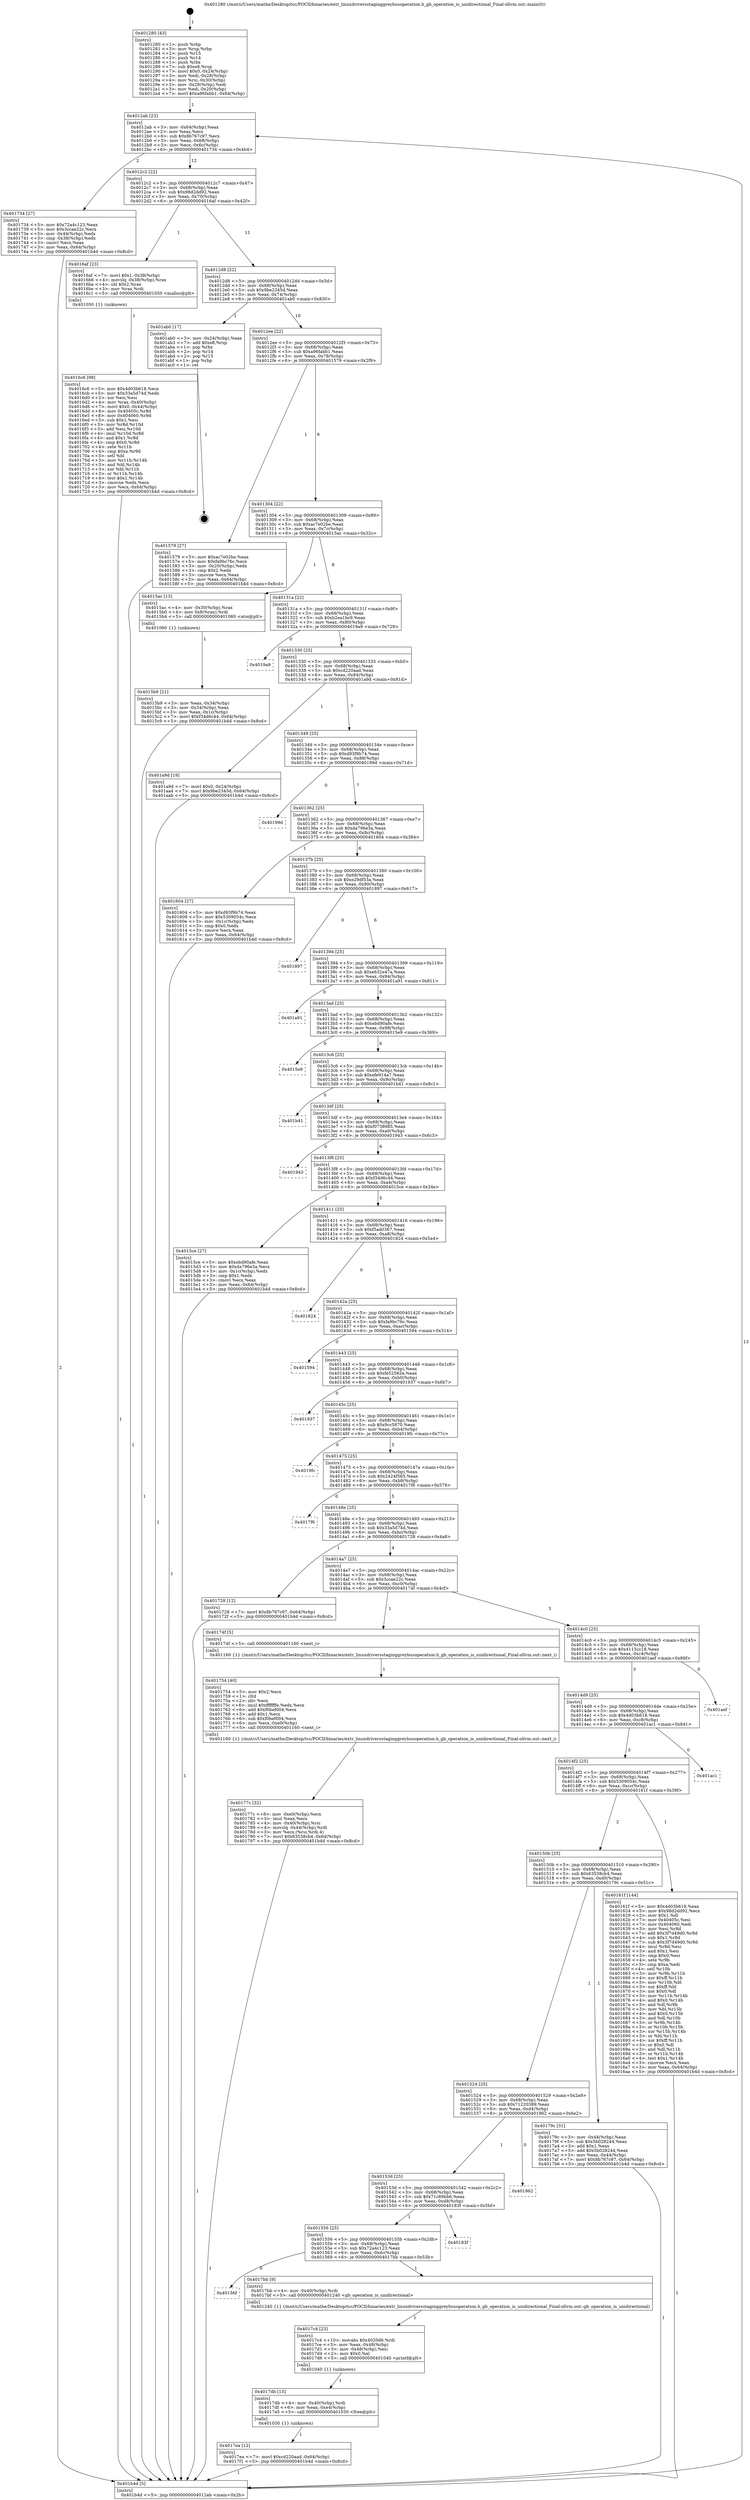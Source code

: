 digraph "0x401280" {
  label = "0x401280 (/mnt/c/Users/mathe/Desktop/tcc/POCII/binaries/extr_linuxdriversstaginggreybusoperation.h_gb_operation_is_unidirectional_Final-ollvm.out::main(0))"
  labelloc = "t"
  node[shape=record]

  Entry [label="",width=0.3,height=0.3,shape=circle,fillcolor=black,style=filled]
  "0x4012ab" [label="{
     0x4012ab [23]\l
     | [instrs]\l
     &nbsp;&nbsp;0x4012ab \<+3\>: mov -0x64(%rbp),%eax\l
     &nbsp;&nbsp;0x4012ae \<+2\>: mov %eax,%ecx\l
     &nbsp;&nbsp;0x4012b0 \<+6\>: sub $0x8b767c97,%ecx\l
     &nbsp;&nbsp;0x4012b6 \<+3\>: mov %eax,-0x68(%rbp)\l
     &nbsp;&nbsp;0x4012b9 \<+3\>: mov %ecx,-0x6c(%rbp)\l
     &nbsp;&nbsp;0x4012bc \<+6\>: je 0000000000401734 \<main+0x4b4\>\l
  }"]
  "0x401734" [label="{
     0x401734 [27]\l
     | [instrs]\l
     &nbsp;&nbsp;0x401734 \<+5\>: mov $0x72a4c123,%eax\l
     &nbsp;&nbsp;0x401739 \<+5\>: mov $0x3ccae22c,%ecx\l
     &nbsp;&nbsp;0x40173e \<+3\>: mov -0x44(%rbp),%edx\l
     &nbsp;&nbsp;0x401741 \<+3\>: cmp -0x38(%rbp),%edx\l
     &nbsp;&nbsp;0x401744 \<+3\>: cmovl %ecx,%eax\l
     &nbsp;&nbsp;0x401747 \<+3\>: mov %eax,-0x64(%rbp)\l
     &nbsp;&nbsp;0x40174a \<+5\>: jmp 0000000000401b4d \<main+0x8cd\>\l
  }"]
  "0x4012c2" [label="{
     0x4012c2 [22]\l
     | [instrs]\l
     &nbsp;&nbsp;0x4012c2 \<+5\>: jmp 00000000004012c7 \<main+0x47\>\l
     &nbsp;&nbsp;0x4012c7 \<+3\>: mov -0x68(%rbp),%eax\l
     &nbsp;&nbsp;0x4012ca \<+5\>: sub $0x98d2dd92,%eax\l
     &nbsp;&nbsp;0x4012cf \<+3\>: mov %eax,-0x70(%rbp)\l
     &nbsp;&nbsp;0x4012d2 \<+6\>: je 00000000004016af \<main+0x42f\>\l
  }"]
  Exit [label="",width=0.3,height=0.3,shape=circle,fillcolor=black,style=filled,peripheries=2]
  "0x4016af" [label="{
     0x4016af [23]\l
     | [instrs]\l
     &nbsp;&nbsp;0x4016af \<+7\>: movl $0x1,-0x38(%rbp)\l
     &nbsp;&nbsp;0x4016b6 \<+4\>: movslq -0x38(%rbp),%rax\l
     &nbsp;&nbsp;0x4016ba \<+4\>: shl $0x2,%rax\l
     &nbsp;&nbsp;0x4016be \<+3\>: mov %rax,%rdi\l
     &nbsp;&nbsp;0x4016c1 \<+5\>: call 0000000000401050 \<malloc@plt\>\l
     | [calls]\l
     &nbsp;&nbsp;0x401050 \{1\} (unknown)\l
  }"]
  "0x4012d8" [label="{
     0x4012d8 [22]\l
     | [instrs]\l
     &nbsp;&nbsp;0x4012d8 \<+5\>: jmp 00000000004012dd \<main+0x5d\>\l
     &nbsp;&nbsp;0x4012dd \<+3\>: mov -0x68(%rbp),%eax\l
     &nbsp;&nbsp;0x4012e0 \<+5\>: sub $0x9be2345d,%eax\l
     &nbsp;&nbsp;0x4012e5 \<+3\>: mov %eax,-0x74(%rbp)\l
     &nbsp;&nbsp;0x4012e8 \<+6\>: je 0000000000401ab0 \<main+0x830\>\l
  }"]
  "0x4017ea" [label="{
     0x4017ea [12]\l
     | [instrs]\l
     &nbsp;&nbsp;0x4017ea \<+7\>: movl $0xcd220aad,-0x64(%rbp)\l
     &nbsp;&nbsp;0x4017f1 \<+5\>: jmp 0000000000401b4d \<main+0x8cd\>\l
  }"]
  "0x401ab0" [label="{
     0x401ab0 [17]\l
     | [instrs]\l
     &nbsp;&nbsp;0x401ab0 \<+3\>: mov -0x24(%rbp),%eax\l
     &nbsp;&nbsp;0x401ab3 \<+7\>: add $0xe8,%rsp\l
     &nbsp;&nbsp;0x401aba \<+1\>: pop %rbx\l
     &nbsp;&nbsp;0x401abb \<+2\>: pop %r14\l
     &nbsp;&nbsp;0x401abd \<+2\>: pop %r15\l
     &nbsp;&nbsp;0x401abf \<+1\>: pop %rbp\l
     &nbsp;&nbsp;0x401ac0 \<+1\>: ret\l
  }"]
  "0x4012ee" [label="{
     0x4012ee [22]\l
     | [instrs]\l
     &nbsp;&nbsp;0x4012ee \<+5\>: jmp 00000000004012f3 \<main+0x73\>\l
     &nbsp;&nbsp;0x4012f3 \<+3\>: mov -0x68(%rbp),%eax\l
     &nbsp;&nbsp;0x4012f6 \<+5\>: sub $0xa96fabb1,%eax\l
     &nbsp;&nbsp;0x4012fb \<+3\>: mov %eax,-0x78(%rbp)\l
     &nbsp;&nbsp;0x4012fe \<+6\>: je 0000000000401579 \<main+0x2f9\>\l
  }"]
  "0x4017db" [label="{
     0x4017db [15]\l
     | [instrs]\l
     &nbsp;&nbsp;0x4017db \<+4\>: mov -0x40(%rbp),%rdi\l
     &nbsp;&nbsp;0x4017df \<+6\>: mov %eax,-0xe4(%rbp)\l
     &nbsp;&nbsp;0x4017e5 \<+5\>: call 0000000000401030 \<free@plt\>\l
     | [calls]\l
     &nbsp;&nbsp;0x401030 \{1\} (unknown)\l
  }"]
  "0x401579" [label="{
     0x401579 [27]\l
     | [instrs]\l
     &nbsp;&nbsp;0x401579 \<+5\>: mov $0xac7e02be,%eax\l
     &nbsp;&nbsp;0x40157e \<+5\>: mov $0xfa9bc76c,%ecx\l
     &nbsp;&nbsp;0x401583 \<+3\>: mov -0x20(%rbp),%edx\l
     &nbsp;&nbsp;0x401586 \<+3\>: cmp $0x2,%edx\l
     &nbsp;&nbsp;0x401589 \<+3\>: cmovne %ecx,%eax\l
     &nbsp;&nbsp;0x40158c \<+3\>: mov %eax,-0x64(%rbp)\l
     &nbsp;&nbsp;0x40158f \<+5\>: jmp 0000000000401b4d \<main+0x8cd\>\l
  }"]
  "0x401304" [label="{
     0x401304 [22]\l
     | [instrs]\l
     &nbsp;&nbsp;0x401304 \<+5\>: jmp 0000000000401309 \<main+0x89\>\l
     &nbsp;&nbsp;0x401309 \<+3\>: mov -0x68(%rbp),%eax\l
     &nbsp;&nbsp;0x40130c \<+5\>: sub $0xac7e02be,%eax\l
     &nbsp;&nbsp;0x401311 \<+3\>: mov %eax,-0x7c(%rbp)\l
     &nbsp;&nbsp;0x401314 \<+6\>: je 00000000004015ac \<main+0x32c\>\l
  }"]
  "0x401b4d" [label="{
     0x401b4d [5]\l
     | [instrs]\l
     &nbsp;&nbsp;0x401b4d \<+5\>: jmp 00000000004012ab \<main+0x2b\>\l
  }"]
  "0x401280" [label="{
     0x401280 [43]\l
     | [instrs]\l
     &nbsp;&nbsp;0x401280 \<+1\>: push %rbp\l
     &nbsp;&nbsp;0x401281 \<+3\>: mov %rsp,%rbp\l
     &nbsp;&nbsp;0x401284 \<+2\>: push %r15\l
     &nbsp;&nbsp;0x401286 \<+2\>: push %r14\l
     &nbsp;&nbsp;0x401288 \<+1\>: push %rbx\l
     &nbsp;&nbsp;0x401289 \<+7\>: sub $0xe8,%rsp\l
     &nbsp;&nbsp;0x401290 \<+7\>: movl $0x0,-0x24(%rbp)\l
     &nbsp;&nbsp;0x401297 \<+3\>: mov %edi,-0x28(%rbp)\l
     &nbsp;&nbsp;0x40129a \<+4\>: mov %rsi,-0x30(%rbp)\l
     &nbsp;&nbsp;0x40129e \<+3\>: mov -0x28(%rbp),%edi\l
     &nbsp;&nbsp;0x4012a1 \<+3\>: mov %edi,-0x20(%rbp)\l
     &nbsp;&nbsp;0x4012a4 \<+7\>: movl $0xa96fabb1,-0x64(%rbp)\l
  }"]
  "0x4017c4" [label="{
     0x4017c4 [23]\l
     | [instrs]\l
     &nbsp;&nbsp;0x4017c4 \<+10\>: movabs $0x4020d6,%rdi\l
     &nbsp;&nbsp;0x4017ce \<+3\>: mov %eax,-0x48(%rbp)\l
     &nbsp;&nbsp;0x4017d1 \<+3\>: mov -0x48(%rbp),%esi\l
     &nbsp;&nbsp;0x4017d4 \<+2\>: mov $0x0,%al\l
     &nbsp;&nbsp;0x4017d6 \<+5\>: call 0000000000401040 \<printf@plt\>\l
     | [calls]\l
     &nbsp;&nbsp;0x401040 \{1\} (unknown)\l
  }"]
  "0x4015ac" [label="{
     0x4015ac [13]\l
     | [instrs]\l
     &nbsp;&nbsp;0x4015ac \<+4\>: mov -0x30(%rbp),%rax\l
     &nbsp;&nbsp;0x4015b0 \<+4\>: mov 0x8(%rax),%rdi\l
     &nbsp;&nbsp;0x4015b4 \<+5\>: call 0000000000401060 \<atoi@plt\>\l
     | [calls]\l
     &nbsp;&nbsp;0x401060 \{1\} (unknown)\l
  }"]
  "0x40131a" [label="{
     0x40131a [22]\l
     | [instrs]\l
     &nbsp;&nbsp;0x40131a \<+5\>: jmp 000000000040131f \<main+0x9f\>\l
     &nbsp;&nbsp;0x40131f \<+3\>: mov -0x68(%rbp),%eax\l
     &nbsp;&nbsp;0x401322 \<+5\>: sub $0xb2ea1bc9,%eax\l
     &nbsp;&nbsp;0x401327 \<+3\>: mov %eax,-0x80(%rbp)\l
     &nbsp;&nbsp;0x40132a \<+6\>: je 00000000004019a9 \<main+0x729\>\l
  }"]
  "0x4015b9" [label="{
     0x4015b9 [21]\l
     | [instrs]\l
     &nbsp;&nbsp;0x4015b9 \<+3\>: mov %eax,-0x34(%rbp)\l
     &nbsp;&nbsp;0x4015bc \<+3\>: mov -0x34(%rbp),%eax\l
     &nbsp;&nbsp;0x4015bf \<+3\>: mov %eax,-0x1c(%rbp)\l
     &nbsp;&nbsp;0x4015c2 \<+7\>: movl $0xf34d6c44,-0x64(%rbp)\l
     &nbsp;&nbsp;0x4015c9 \<+5\>: jmp 0000000000401b4d \<main+0x8cd\>\l
  }"]
  "0x40156f" [label="{
     0x40156f\l
  }", style=dashed]
  "0x4019a9" [label="{
     0x4019a9\l
  }", style=dashed]
  "0x401330" [label="{
     0x401330 [25]\l
     | [instrs]\l
     &nbsp;&nbsp;0x401330 \<+5\>: jmp 0000000000401335 \<main+0xb5\>\l
     &nbsp;&nbsp;0x401335 \<+3\>: mov -0x68(%rbp),%eax\l
     &nbsp;&nbsp;0x401338 \<+5\>: sub $0xcd220aad,%eax\l
     &nbsp;&nbsp;0x40133d \<+6\>: mov %eax,-0x84(%rbp)\l
     &nbsp;&nbsp;0x401343 \<+6\>: je 0000000000401a9d \<main+0x81d\>\l
  }"]
  "0x4017bb" [label="{
     0x4017bb [9]\l
     | [instrs]\l
     &nbsp;&nbsp;0x4017bb \<+4\>: mov -0x40(%rbp),%rdi\l
     &nbsp;&nbsp;0x4017bf \<+5\>: call 0000000000401240 \<gb_operation_is_unidirectional\>\l
     | [calls]\l
     &nbsp;&nbsp;0x401240 \{1\} (/mnt/c/Users/mathe/Desktop/tcc/POCII/binaries/extr_linuxdriversstaginggreybusoperation.h_gb_operation_is_unidirectional_Final-ollvm.out::gb_operation_is_unidirectional)\l
  }"]
  "0x401a9d" [label="{
     0x401a9d [19]\l
     | [instrs]\l
     &nbsp;&nbsp;0x401a9d \<+7\>: movl $0x0,-0x24(%rbp)\l
     &nbsp;&nbsp;0x401aa4 \<+7\>: movl $0x9be2345d,-0x64(%rbp)\l
     &nbsp;&nbsp;0x401aab \<+5\>: jmp 0000000000401b4d \<main+0x8cd\>\l
  }"]
  "0x401349" [label="{
     0x401349 [25]\l
     | [instrs]\l
     &nbsp;&nbsp;0x401349 \<+5\>: jmp 000000000040134e \<main+0xce\>\l
     &nbsp;&nbsp;0x40134e \<+3\>: mov -0x68(%rbp),%eax\l
     &nbsp;&nbsp;0x401351 \<+5\>: sub $0xd93f9b74,%eax\l
     &nbsp;&nbsp;0x401356 \<+6\>: mov %eax,-0x88(%rbp)\l
     &nbsp;&nbsp;0x40135c \<+6\>: je 000000000040199d \<main+0x71d\>\l
  }"]
  "0x401556" [label="{
     0x401556 [25]\l
     | [instrs]\l
     &nbsp;&nbsp;0x401556 \<+5\>: jmp 000000000040155b \<main+0x2db\>\l
     &nbsp;&nbsp;0x40155b \<+3\>: mov -0x68(%rbp),%eax\l
     &nbsp;&nbsp;0x40155e \<+5\>: sub $0x72a4c123,%eax\l
     &nbsp;&nbsp;0x401563 \<+6\>: mov %eax,-0xdc(%rbp)\l
     &nbsp;&nbsp;0x401569 \<+6\>: je 00000000004017bb \<main+0x53b\>\l
  }"]
  "0x40199d" [label="{
     0x40199d\l
  }", style=dashed]
  "0x401362" [label="{
     0x401362 [25]\l
     | [instrs]\l
     &nbsp;&nbsp;0x401362 \<+5\>: jmp 0000000000401367 \<main+0xe7\>\l
     &nbsp;&nbsp;0x401367 \<+3\>: mov -0x68(%rbp),%eax\l
     &nbsp;&nbsp;0x40136a \<+5\>: sub $0xda796e3a,%eax\l
     &nbsp;&nbsp;0x40136f \<+6\>: mov %eax,-0x8c(%rbp)\l
     &nbsp;&nbsp;0x401375 \<+6\>: je 0000000000401604 \<main+0x384\>\l
  }"]
  "0x40183f" [label="{
     0x40183f\l
  }", style=dashed]
  "0x401604" [label="{
     0x401604 [27]\l
     | [instrs]\l
     &nbsp;&nbsp;0x401604 \<+5\>: mov $0xd93f9b74,%eax\l
     &nbsp;&nbsp;0x401609 \<+5\>: mov $0x5309054c,%ecx\l
     &nbsp;&nbsp;0x40160e \<+3\>: mov -0x1c(%rbp),%edx\l
     &nbsp;&nbsp;0x401611 \<+3\>: cmp $0x0,%edx\l
     &nbsp;&nbsp;0x401614 \<+3\>: cmove %ecx,%eax\l
     &nbsp;&nbsp;0x401617 \<+3\>: mov %eax,-0x64(%rbp)\l
     &nbsp;&nbsp;0x40161a \<+5\>: jmp 0000000000401b4d \<main+0x8cd\>\l
  }"]
  "0x40137b" [label="{
     0x40137b [25]\l
     | [instrs]\l
     &nbsp;&nbsp;0x40137b \<+5\>: jmp 0000000000401380 \<main+0x100\>\l
     &nbsp;&nbsp;0x401380 \<+3\>: mov -0x68(%rbp),%eax\l
     &nbsp;&nbsp;0x401383 \<+5\>: sub $0xe29df53a,%eax\l
     &nbsp;&nbsp;0x401388 \<+6\>: mov %eax,-0x90(%rbp)\l
     &nbsp;&nbsp;0x40138e \<+6\>: je 0000000000401897 \<main+0x617\>\l
  }"]
  "0x40153d" [label="{
     0x40153d [25]\l
     | [instrs]\l
     &nbsp;&nbsp;0x40153d \<+5\>: jmp 0000000000401542 \<main+0x2c2\>\l
     &nbsp;&nbsp;0x401542 \<+3\>: mov -0x68(%rbp),%eax\l
     &nbsp;&nbsp;0x401545 \<+5\>: sub $0x71c89bb6,%eax\l
     &nbsp;&nbsp;0x40154a \<+6\>: mov %eax,-0xd8(%rbp)\l
     &nbsp;&nbsp;0x401550 \<+6\>: je 000000000040183f \<main+0x5bf\>\l
  }"]
  "0x401897" [label="{
     0x401897\l
  }", style=dashed]
  "0x401394" [label="{
     0x401394 [25]\l
     | [instrs]\l
     &nbsp;&nbsp;0x401394 \<+5\>: jmp 0000000000401399 \<main+0x119\>\l
     &nbsp;&nbsp;0x401399 \<+3\>: mov -0x68(%rbp),%eax\l
     &nbsp;&nbsp;0x40139c \<+5\>: sub $0xe632e47a,%eax\l
     &nbsp;&nbsp;0x4013a1 \<+6\>: mov %eax,-0x94(%rbp)\l
     &nbsp;&nbsp;0x4013a7 \<+6\>: je 0000000000401a91 \<main+0x811\>\l
  }"]
  "0x401962" [label="{
     0x401962\l
  }", style=dashed]
  "0x401a91" [label="{
     0x401a91\l
  }", style=dashed]
  "0x4013ad" [label="{
     0x4013ad [25]\l
     | [instrs]\l
     &nbsp;&nbsp;0x4013ad \<+5\>: jmp 00000000004013b2 \<main+0x132\>\l
     &nbsp;&nbsp;0x4013b2 \<+3\>: mov -0x68(%rbp),%eax\l
     &nbsp;&nbsp;0x4013b5 \<+5\>: sub $0xebd90afe,%eax\l
     &nbsp;&nbsp;0x4013ba \<+6\>: mov %eax,-0x98(%rbp)\l
     &nbsp;&nbsp;0x4013c0 \<+6\>: je 00000000004015e9 \<main+0x369\>\l
  }"]
  "0x401524" [label="{
     0x401524 [25]\l
     | [instrs]\l
     &nbsp;&nbsp;0x401524 \<+5\>: jmp 0000000000401529 \<main+0x2a9\>\l
     &nbsp;&nbsp;0x401529 \<+3\>: mov -0x68(%rbp),%eax\l
     &nbsp;&nbsp;0x40152c \<+5\>: sub $0x71220389,%eax\l
     &nbsp;&nbsp;0x401531 \<+6\>: mov %eax,-0xd4(%rbp)\l
     &nbsp;&nbsp;0x401537 \<+6\>: je 0000000000401962 \<main+0x6e2\>\l
  }"]
  "0x4015e9" [label="{
     0x4015e9\l
  }", style=dashed]
  "0x4013c6" [label="{
     0x4013c6 [25]\l
     | [instrs]\l
     &nbsp;&nbsp;0x4013c6 \<+5\>: jmp 00000000004013cb \<main+0x14b\>\l
     &nbsp;&nbsp;0x4013cb \<+3\>: mov -0x68(%rbp),%eax\l
     &nbsp;&nbsp;0x4013ce \<+5\>: sub $0xefe914a7,%eax\l
     &nbsp;&nbsp;0x4013d3 \<+6\>: mov %eax,-0x9c(%rbp)\l
     &nbsp;&nbsp;0x4013d9 \<+6\>: je 0000000000401b41 \<main+0x8c1\>\l
  }"]
  "0x40179c" [label="{
     0x40179c [31]\l
     | [instrs]\l
     &nbsp;&nbsp;0x40179c \<+3\>: mov -0x44(%rbp),%eax\l
     &nbsp;&nbsp;0x40179f \<+5\>: sub $0x5b028244,%eax\l
     &nbsp;&nbsp;0x4017a4 \<+3\>: add $0x1,%eax\l
     &nbsp;&nbsp;0x4017a7 \<+5\>: add $0x5b028244,%eax\l
     &nbsp;&nbsp;0x4017ac \<+3\>: mov %eax,-0x44(%rbp)\l
     &nbsp;&nbsp;0x4017af \<+7\>: movl $0x8b767c97,-0x64(%rbp)\l
     &nbsp;&nbsp;0x4017b6 \<+5\>: jmp 0000000000401b4d \<main+0x8cd\>\l
  }"]
  "0x401b41" [label="{
     0x401b41\l
  }", style=dashed]
  "0x4013df" [label="{
     0x4013df [25]\l
     | [instrs]\l
     &nbsp;&nbsp;0x4013df \<+5\>: jmp 00000000004013e4 \<main+0x164\>\l
     &nbsp;&nbsp;0x4013e4 \<+3\>: mov -0x68(%rbp),%eax\l
     &nbsp;&nbsp;0x4013e7 \<+5\>: sub $0xf0738985,%eax\l
     &nbsp;&nbsp;0x4013ec \<+6\>: mov %eax,-0xa0(%rbp)\l
     &nbsp;&nbsp;0x4013f2 \<+6\>: je 0000000000401943 \<main+0x6c3\>\l
  }"]
  "0x40177c" [label="{
     0x40177c [32]\l
     | [instrs]\l
     &nbsp;&nbsp;0x40177c \<+6\>: mov -0xe0(%rbp),%ecx\l
     &nbsp;&nbsp;0x401782 \<+3\>: imul %eax,%ecx\l
     &nbsp;&nbsp;0x401785 \<+4\>: mov -0x40(%rbp),%rsi\l
     &nbsp;&nbsp;0x401789 \<+4\>: movslq -0x44(%rbp),%rdi\l
     &nbsp;&nbsp;0x40178d \<+3\>: mov %ecx,(%rsi,%rdi,4)\l
     &nbsp;&nbsp;0x401790 \<+7\>: movl $0x63538cb4,-0x64(%rbp)\l
     &nbsp;&nbsp;0x401797 \<+5\>: jmp 0000000000401b4d \<main+0x8cd\>\l
  }"]
  "0x401943" [label="{
     0x401943\l
  }", style=dashed]
  "0x4013f8" [label="{
     0x4013f8 [25]\l
     | [instrs]\l
     &nbsp;&nbsp;0x4013f8 \<+5\>: jmp 00000000004013fd \<main+0x17d\>\l
     &nbsp;&nbsp;0x4013fd \<+3\>: mov -0x68(%rbp),%eax\l
     &nbsp;&nbsp;0x401400 \<+5\>: sub $0xf34d6c44,%eax\l
     &nbsp;&nbsp;0x401405 \<+6\>: mov %eax,-0xa4(%rbp)\l
     &nbsp;&nbsp;0x40140b \<+6\>: je 00000000004015ce \<main+0x34e\>\l
  }"]
  "0x401754" [label="{
     0x401754 [40]\l
     | [instrs]\l
     &nbsp;&nbsp;0x401754 \<+5\>: mov $0x2,%ecx\l
     &nbsp;&nbsp;0x401759 \<+1\>: cltd\l
     &nbsp;&nbsp;0x40175a \<+2\>: idiv %ecx\l
     &nbsp;&nbsp;0x40175c \<+6\>: imul $0xfffffffe,%edx,%ecx\l
     &nbsp;&nbsp;0x401762 \<+6\>: add $0xf0bef004,%ecx\l
     &nbsp;&nbsp;0x401768 \<+3\>: add $0x1,%ecx\l
     &nbsp;&nbsp;0x40176b \<+6\>: sub $0xf0bef004,%ecx\l
     &nbsp;&nbsp;0x401771 \<+6\>: mov %ecx,-0xe0(%rbp)\l
     &nbsp;&nbsp;0x401777 \<+5\>: call 0000000000401160 \<next_i\>\l
     | [calls]\l
     &nbsp;&nbsp;0x401160 \{1\} (/mnt/c/Users/mathe/Desktop/tcc/POCII/binaries/extr_linuxdriversstaginggreybusoperation.h_gb_operation_is_unidirectional_Final-ollvm.out::next_i)\l
  }"]
  "0x4015ce" [label="{
     0x4015ce [27]\l
     | [instrs]\l
     &nbsp;&nbsp;0x4015ce \<+5\>: mov $0xebd90afe,%eax\l
     &nbsp;&nbsp;0x4015d3 \<+5\>: mov $0xda796e3a,%ecx\l
     &nbsp;&nbsp;0x4015d8 \<+3\>: mov -0x1c(%rbp),%edx\l
     &nbsp;&nbsp;0x4015db \<+3\>: cmp $0x1,%edx\l
     &nbsp;&nbsp;0x4015de \<+3\>: cmovl %ecx,%eax\l
     &nbsp;&nbsp;0x4015e1 \<+3\>: mov %eax,-0x64(%rbp)\l
     &nbsp;&nbsp;0x4015e4 \<+5\>: jmp 0000000000401b4d \<main+0x8cd\>\l
  }"]
  "0x401411" [label="{
     0x401411 [25]\l
     | [instrs]\l
     &nbsp;&nbsp;0x401411 \<+5\>: jmp 0000000000401416 \<main+0x196\>\l
     &nbsp;&nbsp;0x401416 \<+3\>: mov -0x68(%rbp),%eax\l
     &nbsp;&nbsp;0x401419 \<+5\>: sub $0xf5ad0367,%eax\l
     &nbsp;&nbsp;0x40141e \<+6\>: mov %eax,-0xa8(%rbp)\l
     &nbsp;&nbsp;0x401424 \<+6\>: je 0000000000401824 \<main+0x5a4\>\l
  }"]
  "0x4016c6" [label="{
     0x4016c6 [98]\l
     | [instrs]\l
     &nbsp;&nbsp;0x4016c6 \<+5\>: mov $0x4d03b618,%ecx\l
     &nbsp;&nbsp;0x4016cb \<+5\>: mov $0x33a5d74d,%edx\l
     &nbsp;&nbsp;0x4016d0 \<+2\>: xor %esi,%esi\l
     &nbsp;&nbsp;0x4016d2 \<+4\>: mov %rax,-0x40(%rbp)\l
     &nbsp;&nbsp;0x4016d6 \<+7\>: movl $0x0,-0x44(%rbp)\l
     &nbsp;&nbsp;0x4016dd \<+8\>: mov 0x40405c,%r8d\l
     &nbsp;&nbsp;0x4016e5 \<+8\>: mov 0x404060,%r9d\l
     &nbsp;&nbsp;0x4016ed \<+3\>: sub $0x1,%esi\l
     &nbsp;&nbsp;0x4016f0 \<+3\>: mov %r8d,%r10d\l
     &nbsp;&nbsp;0x4016f3 \<+3\>: add %esi,%r10d\l
     &nbsp;&nbsp;0x4016f6 \<+4\>: imul %r10d,%r8d\l
     &nbsp;&nbsp;0x4016fa \<+4\>: and $0x1,%r8d\l
     &nbsp;&nbsp;0x4016fe \<+4\>: cmp $0x0,%r8d\l
     &nbsp;&nbsp;0x401702 \<+4\>: sete %r11b\l
     &nbsp;&nbsp;0x401706 \<+4\>: cmp $0xa,%r9d\l
     &nbsp;&nbsp;0x40170a \<+3\>: setl %bl\l
     &nbsp;&nbsp;0x40170d \<+3\>: mov %r11b,%r14b\l
     &nbsp;&nbsp;0x401710 \<+3\>: and %bl,%r14b\l
     &nbsp;&nbsp;0x401713 \<+3\>: xor %bl,%r11b\l
     &nbsp;&nbsp;0x401716 \<+3\>: or %r11b,%r14b\l
     &nbsp;&nbsp;0x401719 \<+4\>: test $0x1,%r14b\l
     &nbsp;&nbsp;0x40171d \<+3\>: cmovne %edx,%ecx\l
     &nbsp;&nbsp;0x401720 \<+3\>: mov %ecx,-0x64(%rbp)\l
     &nbsp;&nbsp;0x401723 \<+5\>: jmp 0000000000401b4d \<main+0x8cd\>\l
  }"]
  "0x401824" [label="{
     0x401824\l
  }", style=dashed]
  "0x40142a" [label="{
     0x40142a [25]\l
     | [instrs]\l
     &nbsp;&nbsp;0x40142a \<+5\>: jmp 000000000040142f \<main+0x1af\>\l
     &nbsp;&nbsp;0x40142f \<+3\>: mov -0x68(%rbp),%eax\l
     &nbsp;&nbsp;0x401432 \<+5\>: sub $0xfa9bc76c,%eax\l
     &nbsp;&nbsp;0x401437 \<+6\>: mov %eax,-0xac(%rbp)\l
     &nbsp;&nbsp;0x40143d \<+6\>: je 0000000000401594 \<main+0x314\>\l
  }"]
  "0x40150b" [label="{
     0x40150b [25]\l
     | [instrs]\l
     &nbsp;&nbsp;0x40150b \<+5\>: jmp 0000000000401510 \<main+0x290\>\l
     &nbsp;&nbsp;0x401510 \<+3\>: mov -0x68(%rbp),%eax\l
     &nbsp;&nbsp;0x401513 \<+5\>: sub $0x63538cb4,%eax\l
     &nbsp;&nbsp;0x401518 \<+6\>: mov %eax,-0xd0(%rbp)\l
     &nbsp;&nbsp;0x40151e \<+6\>: je 000000000040179c \<main+0x51c\>\l
  }"]
  "0x401594" [label="{
     0x401594\l
  }", style=dashed]
  "0x401443" [label="{
     0x401443 [25]\l
     | [instrs]\l
     &nbsp;&nbsp;0x401443 \<+5\>: jmp 0000000000401448 \<main+0x1c8\>\l
     &nbsp;&nbsp;0x401448 \<+3\>: mov -0x68(%rbp),%eax\l
     &nbsp;&nbsp;0x40144b \<+5\>: sub $0xfe52582e,%eax\l
     &nbsp;&nbsp;0x401450 \<+6\>: mov %eax,-0xb0(%rbp)\l
     &nbsp;&nbsp;0x401456 \<+6\>: je 0000000000401937 \<main+0x6b7\>\l
  }"]
  "0x40161f" [label="{
     0x40161f [144]\l
     | [instrs]\l
     &nbsp;&nbsp;0x40161f \<+5\>: mov $0x4d03b618,%eax\l
     &nbsp;&nbsp;0x401624 \<+5\>: mov $0x98d2dd92,%ecx\l
     &nbsp;&nbsp;0x401629 \<+2\>: mov $0x1,%dl\l
     &nbsp;&nbsp;0x40162b \<+7\>: mov 0x40405c,%esi\l
     &nbsp;&nbsp;0x401632 \<+7\>: mov 0x404060,%edi\l
     &nbsp;&nbsp;0x401639 \<+3\>: mov %esi,%r8d\l
     &nbsp;&nbsp;0x40163c \<+7\>: add $0x3f7d49d0,%r8d\l
     &nbsp;&nbsp;0x401643 \<+4\>: sub $0x1,%r8d\l
     &nbsp;&nbsp;0x401647 \<+7\>: sub $0x3f7d49d0,%r8d\l
     &nbsp;&nbsp;0x40164e \<+4\>: imul %r8d,%esi\l
     &nbsp;&nbsp;0x401652 \<+3\>: and $0x1,%esi\l
     &nbsp;&nbsp;0x401655 \<+3\>: cmp $0x0,%esi\l
     &nbsp;&nbsp;0x401658 \<+4\>: sete %r9b\l
     &nbsp;&nbsp;0x40165c \<+3\>: cmp $0xa,%edi\l
     &nbsp;&nbsp;0x40165f \<+4\>: setl %r10b\l
     &nbsp;&nbsp;0x401663 \<+3\>: mov %r9b,%r11b\l
     &nbsp;&nbsp;0x401666 \<+4\>: xor $0xff,%r11b\l
     &nbsp;&nbsp;0x40166a \<+3\>: mov %r10b,%bl\l
     &nbsp;&nbsp;0x40166d \<+3\>: xor $0xff,%bl\l
     &nbsp;&nbsp;0x401670 \<+3\>: xor $0x0,%dl\l
     &nbsp;&nbsp;0x401673 \<+3\>: mov %r11b,%r14b\l
     &nbsp;&nbsp;0x401676 \<+4\>: and $0x0,%r14b\l
     &nbsp;&nbsp;0x40167a \<+3\>: and %dl,%r9b\l
     &nbsp;&nbsp;0x40167d \<+3\>: mov %bl,%r15b\l
     &nbsp;&nbsp;0x401680 \<+4\>: and $0x0,%r15b\l
     &nbsp;&nbsp;0x401684 \<+3\>: and %dl,%r10b\l
     &nbsp;&nbsp;0x401687 \<+3\>: or %r9b,%r14b\l
     &nbsp;&nbsp;0x40168a \<+3\>: or %r10b,%r15b\l
     &nbsp;&nbsp;0x40168d \<+3\>: xor %r15b,%r14b\l
     &nbsp;&nbsp;0x401690 \<+3\>: or %bl,%r11b\l
     &nbsp;&nbsp;0x401693 \<+4\>: xor $0xff,%r11b\l
     &nbsp;&nbsp;0x401697 \<+3\>: or $0x0,%dl\l
     &nbsp;&nbsp;0x40169a \<+3\>: and %dl,%r11b\l
     &nbsp;&nbsp;0x40169d \<+3\>: or %r11b,%r14b\l
     &nbsp;&nbsp;0x4016a0 \<+4\>: test $0x1,%r14b\l
     &nbsp;&nbsp;0x4016a4 \<+3\>: cmovne %ecx,%eax\l
     &nbsp;&nbsp;0x4016a7 \<+3\>: mov %eax,-0x64(%rbp)\l
     &nbsp;&nbsp;0x4016aa \<+5\>: jmp 0000000000401b4d \<main+0x8cd\>\l
  }"]
  "0x401937" [label="{
     0x401937\l
  }", style=dashed]
  "0x40145c" [label="{
     0x40145c [25]\l
     | [instrs]\l
     &nbsp;&nbsp;0x40145c \<+5\>: jmp 0000000000401461 \<main+0x1e1\>\l
     &nbsp;&nbsp;0x401461 \<+3\>: mov -0x68(%rbp),%eax\l
     &nbsp;&nbsp;0x401464 \<+5\>: sub $0x9cc5870,%eax\l
     &nbsp;&nbsp;0x401469 \<+6\>: mov %eax,-0xb4(%rbp)\l
     &nbsp;&nbsp;0x40146f \<+6\>: je 00000000004019fc \<main+0x77c\>\l
  }"]
  "0x4014f2" [label="{
     0x4014f2 [25]\l
     | [instrs]\l
     &nbsp;&nbsp;0x4014f2 \<+5\>: jmp 00000000004014f7 \<main+0x277\>\l
     &nbsp;&nbsp;0x4014f7 \<+3\>: mov -0x68(%rbp),%eax\l
     &nbsp;&nbsp;0x4014fa \<+5\>: sub $0x5309054c,%eax\l
     &nbsp;&nbsp;0x4014ff \<+6\>: mov %eax,-0xcc(%rbp)\l
     &nbsp;&nbsp;0x401505 \<+6\>: je 000000000040161f \<main+0x39f\>\l
  }"]
  "0x4019fc" [label="{
     0x4019fc\l
  }", style=dashed]
  "0x401475" [label="{
     0x401475 [25]\l
     | [instrs]\l
     &nbsp;&nbsp;0x401475 \<+5\>: jmp 000000000040147a \<main+0x1fa\>\l
     &nbsp;&nbsp;0x40147a \<+3\>: mov -0x68(%rbp),%eax\l
     &nbsp;&nbsp;0x40147d \<+5\>: sub $0x2424f565,%eax\l
     &nbsp;&nbsp;0x401482 \<+6\>: mov %eax,-0xb8(%rbp)\l
     &nbsp;&nbsp;0x401488 \<+6\>: je 00000000004017f6 \<main+0x576\>\l
  }"]
  "0x401ac1" [label="{
     0x401ac1\l
  }", style=dashed]
  "0x4017f6" [label="{
     0x4017f6\l
  }", style=dashed]
  "0x40148e" [label="{
     0x40148e [25]\l
     | [instrs]\l
     &nbsp;&nbsp;0x40148e \<+5\>: jmp 0000000000401493 \<main+0x213\>\l
     &nbsp;&nbsp;0x401493 \<+3\>: mov -0x68(%rbp),%eax\l
     &nbsp;&nbsp;0x401496 \<+5\>: sub $0x33a5d74d,%eax\l
     &nbsp;&nbsp;0x40149b \<+6\>: mov %eax,-0xbc(%rbp)\l
     &nbsp;&nbsp;0x4014a1 \<+6\>: je 0000000000401728 \<main+0x4a8\>\l
  }"]
  "0x4014d9" [label="{
     0x4014d9 [25]\l
     | [instrs]\l
     &nbsp;&nbsp;0x4014d9 \<+5\>: jmp 00000000004014de \<main+0x25e\>\l
     &nbsp;&nbsp;0x4014de \<+3\>: mov -0x68(%rbp),%eax\l
     &nbsp;&nbsp;0x4014e1 \<+5\>: sub $0x4d03b618,%eax\l
     &nbsp;&nbsp;0x4014e6 \<+6\>: mov %eax,-0xc8(%rbp)\l
     &nbsp;&nbsp;0x4014ec \<+6\>: je 0000000000401ac1 \<main+0x841\>\l
  }"]
  "0x401728" [label="{
     0x401728 [12]\l
     | [instrs]\l
     &nbsp;&nbsp;0x401728 \<+7\>: movl $0x8b767c97,-0x64(%rbp)\l
     &nbsp;&nbsp;0x40172f \<+5\>: jmp 0000000000401b4d \<main+0x8cd\>\l
  }"]
  "0x4014a7" [label="{
     0x4014a7 [25]\l
     | [instrs]\l
     &nbsp;&nbsp;0x4014a7 \<+5\>: jmp 00000000004014ac \<main+0x22c\>\l
     &nbsp;&nbsp;0x4014ac \<+3\>: mov -0x68(%rbp),%eax\l
     &nbsp;&nbsp;0x4014af \<+5\>: sub $0x3ccae22c,%eax\l
     &nbsp;&nbsp;0x4014b4 \<+6\>: mov %eax,-0xc0(%rbp)\l
     &nbsp;&nbsp;0x4014ba \<+6\>: je 000000000040174f \<main+0x4cf\>\l
  }"]
  "0x401aef" [label="{
     0x401aef\l
  }", style=dashed]
  "0x40174f" [label="{
     0x40174f [5]\l
     | [instrs]\l
     &nbsp;&nbsp;0x40174f \<+5\>: call 0000000000401160 \<next_i\>\l
     | [calls]\l
     &nbsp;&nbsp;0x401160 \{1\} (/mnt/c/Users/mathe/Desktop/tcc/POCII/binaries/extr_linuxdriversstaginggreybusoperation.h_gb_operation_is_unidirectional_Final-ollvm.out::next_i)\l
  }"]
  "0x4014c0" [label="{
     0x4014c0 [25]\l
     | [instrs]\l
     &nbsp;&nbsp;0x4014c0 \<+5\>: jmp 00000000004014c5 \<main+0x245\>\l
     &nbsp;&nbsp;0x4014c5 \<+3\>: mov -0x68(%rbp),%eax\l
     &nbsp;&nbsp;0x4014c8 \<+5\>: sub $0x4115cc18,%eax\l
     &nbsp;&nbsp;0x4014cd \<+6\>: mov %eax,-0xc4(%rbp)\l
     &nbsp;&nbsp;0x4014d3 \<+6\>: je 0000000000401aef \<main+0x86f\>\l
  }"]
  Entry -> "0x401280" [label=" 1"]
  "0x4012ab" -> "0x401734" [label=" 2"]
  "0x4012ab" -> "0x4012c2" [label=" 12"]
  "0x401ab0" -> Exit [label=" 1"]
  "0x4012c2" -> "0x4016af" [label=" 1"]
  "0x4012c2" -> "0x4012d8" [label=" 11"]
  "0x401a9d" -> "0x401b4d" [label=" 1"]
  "0x4012d8" -> "0x401ab0" [label=" 1"]
  "0x4012d8" -> "0x4012ee" [label=" 10"]
  "0x4017ea" -> "0x401b4d" [label=" 1"]
  "0x4012ee" -> "0x401579" [label=" 1"]
  "0x4012ee" -> "0x401304" [label=" 9"]
  "0x401579" -> "0x401b4d" [label=" 1"]
  "0x401280" -> "0x4012ab" [label=" 1"]
  "0x401b4d" -> "0x4012ab" [label=" 13"]
  "0x4017db" -> "0x4017ea" [label=" 1"]
  "0x401304" -> "0x4015ac" [label=" 1"]
  "0x401304" -> "0x40131a" [label=" 8"]
  "0x4015ac" -> "0x4015b9" [label=" 1"]
  "0x4015b9" -> "0x401b4d" [label=" 1"]
  "0x4017c4" -> "0x4017db" [label=" 1"]
  "0x40131a" -> "0x4019a9" [label=" 0"]
  "0x40131a" -> "0x401330" [label=" 8"]
  "0x4017bb" -> "0x4017c4" [label=" 1"]
  "0x401330" -> "0x401a9d" [label=" 1"]
  "0x401330" -> "0x401349" [label=" 7"]
  "0x401556" -> "0x40156f" [label=" 0"]
  "0x401349" -> "0x40199d" [label=" 0"]
  "0x401349" -> "0x401362" [label=" 7"]
  "0x401556" -> "0x4017bb" [label=" 1"]
  "0x401362" -> "0x401604" [label=" 1"]
  "0x401362" -> "0x40137b" [label=" 6"]
  "0x40153d" -> "0x401556" [label=" 1"]
  "0x40137b" -> "0x401897" [label=" 0"]
  "0x40137b" -> "0x401394" [label=" 6"]
  "0x40153d" -> "0x40183f" [label=" 0"]
  "0x401394" -> "0x401a91" [label=" 0"]
  "0x401394" -> "0x4013ad" [label=" 6"]
  "0x401524" -> "0x40153d" [label=" 1"]
  "0x4013ad" -> "0x4015e9" [label=" 0"]
  "0x4013ad" -> "0x4013c6" [label=" 6"]
  "0x401524" -> "0x401962" [label=" 0"]
  "0x4013c6" -> "0x401b41" [label=" 0"]
  "0x4013c6" -> "0x4013df" [label=" 6"]
  "0x40179c" -> "0x401b4d" [label=" 1"]
  "0x4013df" -> "0x401943" [label=" 0"]
  "0x4013df" -> "0x4013f8" [label=" 6"]
  "0x40150b" -> "0x40179c" [label=" 1"]
  "0x4013f8" -> "0x4015ce" [label=" 1"]
  "0x4013f8" -> "0x401411" [label=" 5"]
  "0x4015ce" -> "0x401b4d" [label=" 1"]
  "0x401604" -> "0x401b4d" [label=" 1"]
  "0x40150b" -> "0x401524" [label=" 1"]
  "0x401411" -> "0x401824" [label=" 0"]
  "0x401411" -> "0x40142a" [label=" 5"]
  "0x40177c" -> "0x401b4d" [label=" 1"]
  "0x40142a" -> "0x401594" [label=" 0"]
  "0x40142a" -> "0x401443" [label=" 5"]
  "0x401754" -> "0x40177c" [label=" 1"]
  "0x401443" -> "0x401937" [label=" 0"]
  "0x401443" -> "0x40145c" [label=" 5"]
  "0x40174f" -> "0x401754" [label=" 1"]
  "0x40145c" -> "0x4019fc" [label=" 0"]
  "0x40145c" -> "0x401475" [label=" 5"]
  "0x401728" -> "0x401b4d" [label=" 1"]
  "0x401475" -> "0x4017f6" [label=" 0"]
  "0x401475" -> "0x40148e" [label=" 5"]
  "0x4016c6" -> "0x401b4d" [label=" 1"]
  "0x40148e" -> "0x401728" [label=" 1"]
  "0x40148e" -> "0x4014a7" [label=" 4"]
  "0x40161f" -> "0x401b4d" [label=" 1"]
  "0x4014a7" -> "0x40174f" [label=" 1"]
  "0x4014a7" -> "0x4014c0" [label=" 3"]
  "0x4014f2" -> "0x40150b" [label=" 2"]
  "0x4014c0" -> "0x401aef" [label=" 0"]
  "0x4014c0" -> "0x4014d9" [label=" 3"]
  "0x4016af" -> "0x4016c6" [label=" 1"]
  "0x4014d9" -> "0x401ac1" [label=" 0"]
  "0x4014d9" -> "0x4014f2" [label=" 3"]
  "0x401734" -> "0x401b4d" [label=" 2"]
  "0x4014f2" -> "0x40161f" [label=" 1"]
}
